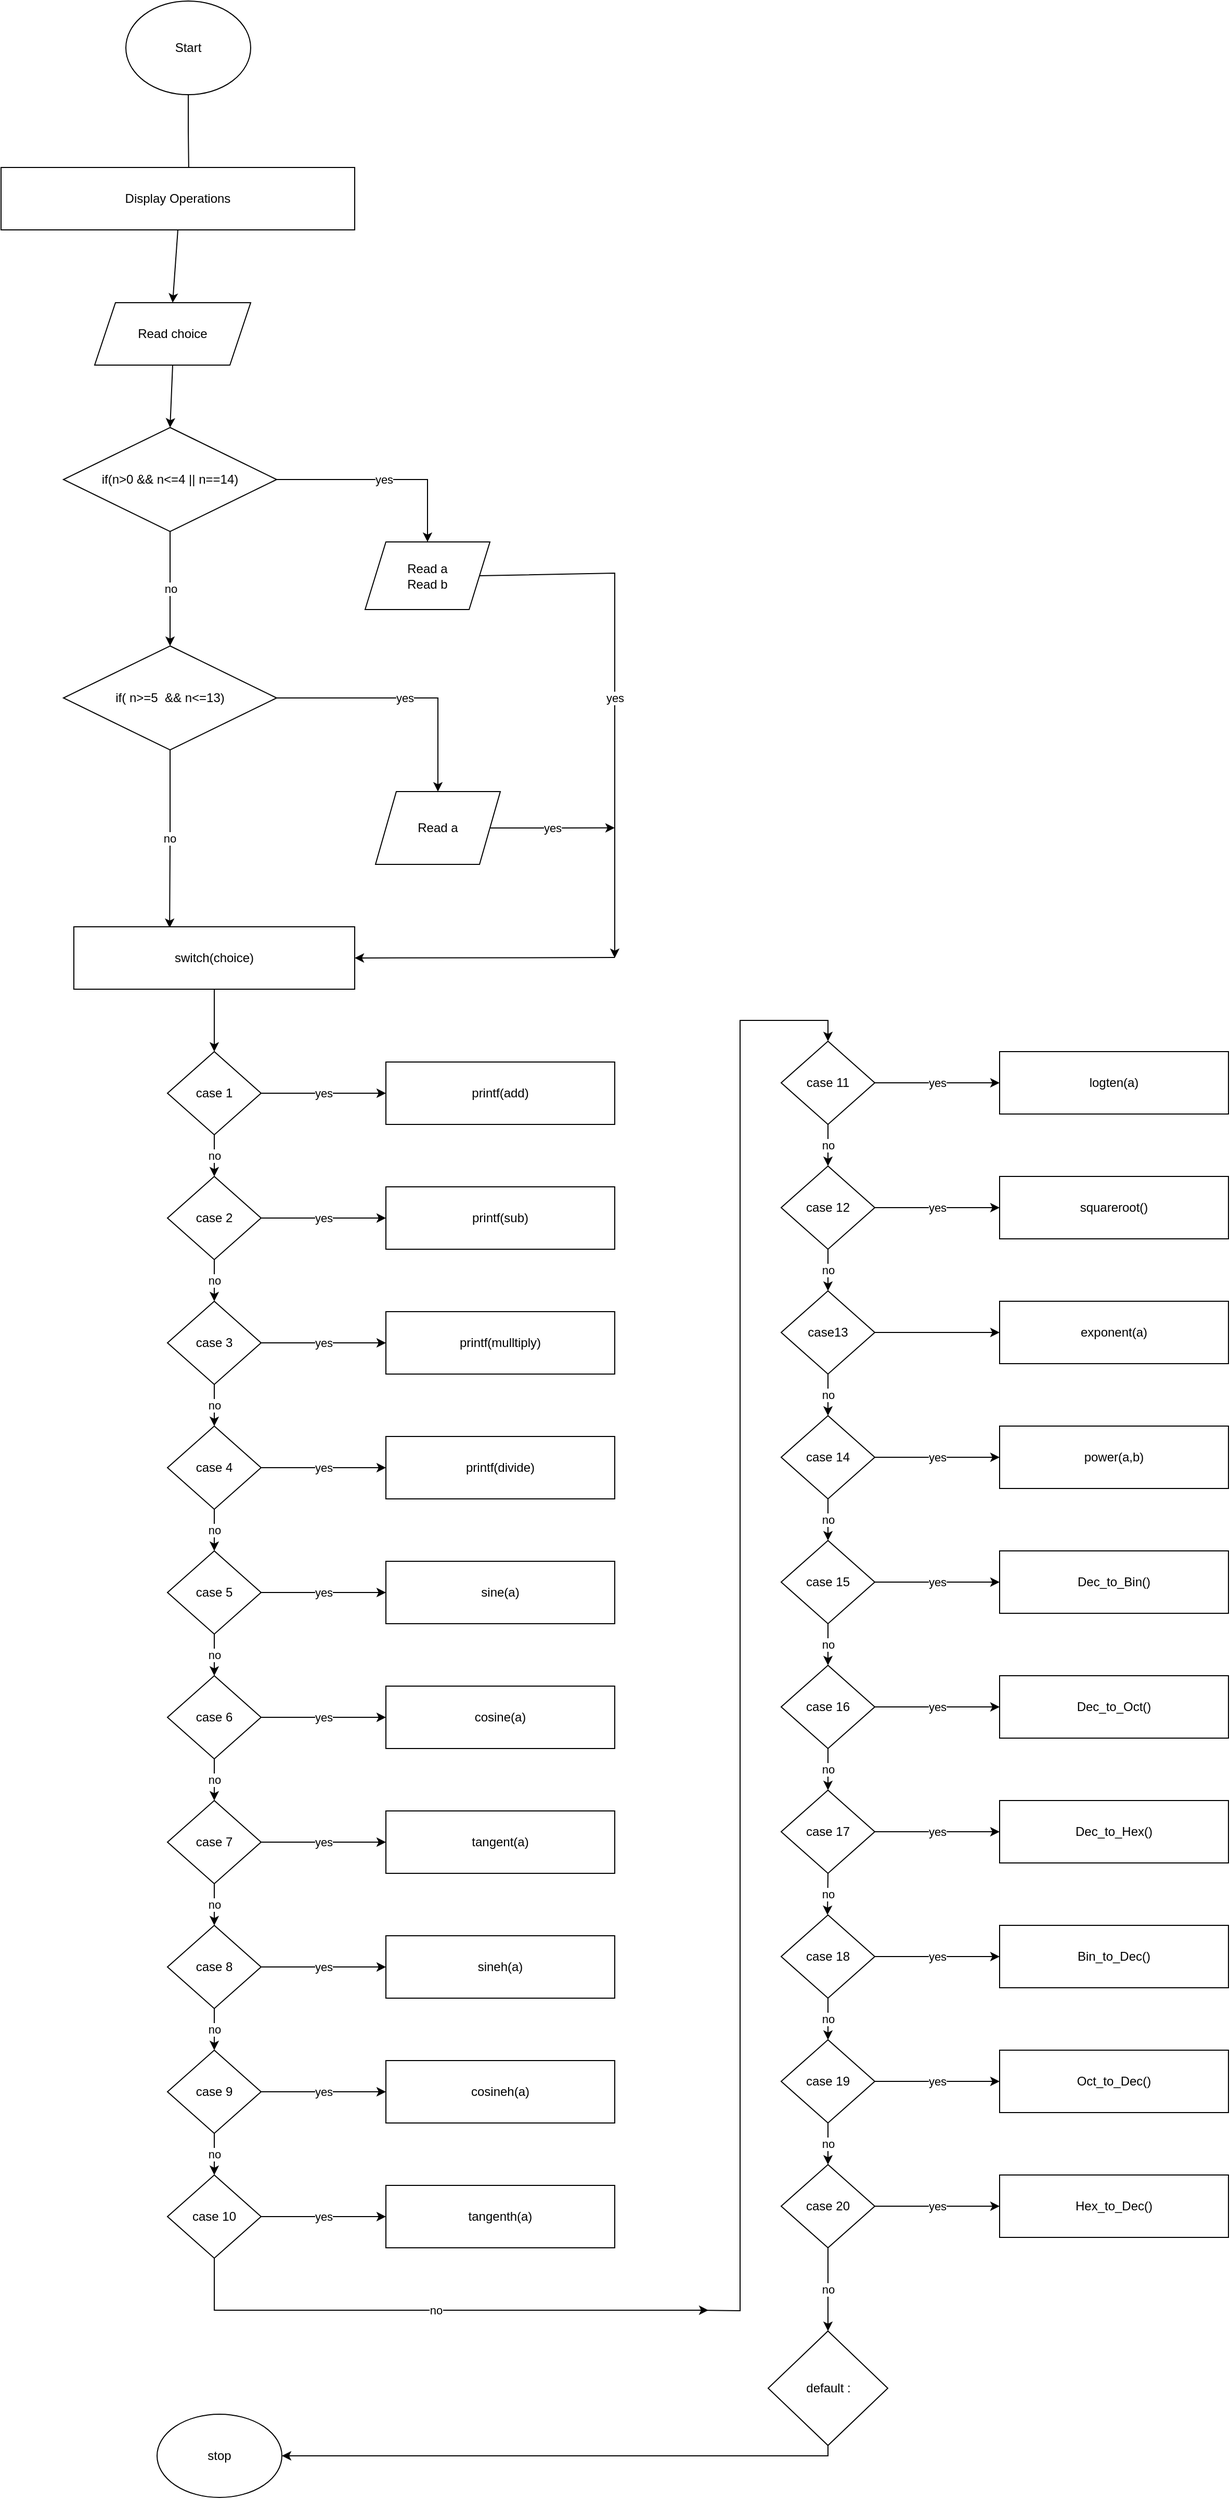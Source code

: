 <mxfile version="17.4.0" type="github"><diagram id="dH4zpt-dySkcV9n_ozP4" name="Page-1"><mxGraphModel dx="2287" dy="2995" grid="1" gridSize="10" guides="1" tooltips="1" connect="1" arrows="1" fold="1" page="0" pageScale="1" pageWidth="1200" pageHeight="1600" math="0" shadow="0"><root><mxCell id="0"/><mxCell id="1" parent="0"/><mxCell id="H8aK6nbUv7Lkt6vLbVXH-457" style="edgeStyle=orthogonalEdgeStyle;rounded=0;orthogonalLoop=1;jettySize=auto;html=1;exitX=0.5;exitY=1;exitDx=0;exitDy=0;entryX=0.531;entryY=0.167;entryDx=0;entryDy=0;entryPerimeter=0;" edge="1" parent="1" source="H8aK6nbUv7Lkt6vLbVXH-1" target="H8aK6nbUv7Lkt6vLbVXH-2"><mxGeometry relative="1" as="geometry"/></mxCell><mxCell id="H8aK6nbUv7Lkt6vLbVXH-1" value="Start" style="ellipse;whiteSpace=wrap;html=1;" vertex="1" parent="1"><mxGeometry x="-30" y="-1800" width="120" height="90" as="geometry"/></mxCell><mxCell id="H8aK6nbUv7Lkt6vLbVXH-528" style="edgeStyle=none;rounded=0;orthogonalLoop=1;jettySize=auto;html=1;exitX=0.5;exitY=1;exitDx=0;exitDy=0;entryX=0.5;entryY=0;entryDx=0;entryDy=0;" edge="1" parent="1" source="H8aK6nbUv7Lkt6vLbVXH-2" target="H8aK6nbUv7Lkt6vLbVXH-3"><mxGeometry relative="1" as="geometry"/></mxCell><mxCell id="H8aK6nbUv7Lkt6vLbVXH-2" value="Display Operations" style="rounded=0;whiteSpace=wrap;html=1;" vertex="1" parent="1"><mxGeometry x="-150" y="-1640" width="340" height="60" as="geometry"/></mxCell><mxCell id="H8aK6nbUv7Lkt6vLbVXH-527" style="edgeStyle=none;rounded=0;orthogonalLoop=1;jettySize=auto;html=1;exitX=0.5;exitY=1;exitDx=0;exitDy=0;entryX=0.5;entryY=0;entryDx=0;entryDy=0;" edge="1" parent="1" source="H8aK6nbUv7Lkt6vLbVXH-3" target="H8aK6nbUv7Lkt6vLbVXH-4"><mxGeometry relative="1" as="geometry"/></mxCell><mxCell id="H8aK6nbUv7Lkt6vLbVXH-3" value="Read choice" style="shape=parallelogram;perimeter=parallelogramPerimeter;whiteSpace=wrap;html=1;fixedSize=1;" vertex="1" parent="1"><mxGeometry x="-60" y="-1510" width="150" height="60" as="geometry"/></mxCell><mxCell id="H8aK6nbUv7Lkt6vLbVXH-461" value="yes" style="edgeStyle=orthogonalEdgeStyle;rounded=0;orthogonalLoop=1;jettySize=auto;html=1;exitX=1;exitY=0.5;exitDx=0;exitDy=0;entryX=0.5;entryY=0;entryDx=0;entryDy=0;" edge="1" parent="1" source="H8aK6nbUv7Lkt6vLbVXH-4" target="H8aK6nbUv7Lkt6vLbVXH-6"><mxGeometry relative="1" as="geometry"/></mxCell><mxCell id="H8aK6nbUv7Lkt6vLbVXH-462" value="no" style="edgeStyle=orthogonalEdgeStyle;rounded=0;orthogonalLoop=1;jettySize=auto;html=1;exitX=0.5;exitY=1;exitDx=0;exitDy=0;entryX=0.5;entryY=0;entryDx=0;entryDy=0;" edge="1" parent="1" source="H8aK6nbUv7Lkt6vLbVXH-4" target="H8aK6nbUv7Lkt6vLbVXH-8"><mxGeometry relative="1" as="geometry"/></mxCell><mxCell id="H8aK6nbUv7Lkt6vLbVXH-4" value="if(n&amp;gt;0 &amp;amp;&amp;amp; n&amp;lt;=4 || n==14)" style="rhombus;whiteSpace=wrap;html=1;" vertex="1" parent="1"><mxGeometry x="-90" y="-1390" width="205" height="100" as="geometry"/></mxCell><mxCell id="H8aK6nbUv7Lkt6vLbVXH-467" value="yes" style="rounded=0;orthogonalLoop=1;jettySize=auto;html=1;exitX=1;exitY=0.5;exitDx=0;exitDy=0;" edge="1" parent="1" source="H8aK6nbUv7Lkt6vLbVXH-6"><mxGeometry relative="1" as="geometry"><mxPoint x="440" y="-880" as="targetPoint"/><Array as="points"><mxPoint x="440" y="-1250"/></Array></mxGeometry></mxCell><mxCell id="H8aK6nbUv7Lkt6vLbVXH-6" value="Read a&lt;br&gt;Read b" style="shape=parallelogram;perimeter=parallelogramPerimeter;whiteSpace=wrap;html=1;fixedSize=1;" vertex="1" parent="1"><mxGeometry x="200" y="-1280" width="120" height="65" as="geometry"/></mxCell><mxCell id="H8aK6nbUv7Lkt6vLbVXH-469" value="yes" style="edgeStyle=orthogonalEdgeStyle;rounded=0;orthogonalLoop=1;jettySize=auto;html=1;exitX=1;exitY=0.5;exitDx=0;exitDy=0;" edge="1" parent="1" source="H8aK6nbUv7Lkt6vLbVXH-7"><mxGeometry relative="1" as="geometry"><mxPoint x="440" y="-1005.077" as="targetPoint"/></mxGeometry></mxCell><mxCell id="H8aK6nbUv7Lkt6vLbVXH-7" value="Read a" style="shape=parallelogram;perimeter=parallelogramPerimeter;whiteSpace=wrap;html=1;fixedSize=1;" vertex="1" parent="1"><mxGeometry x="210" y="-1040" width="120" height="70" as="geometry"/></mxCell><mxCell id="H8aK6nbUv7Lkt6vLbVXH-463" value="no" style="edgeStyle=orthogonalEdgeStyle;rounded=0;orthogonalLoop=1;jettySize=auto;html=1;exitX=0.5;exitY=1;exitDx=0;exitDy=0;entryX=0.341;entryY=0.018;entryDx=0;entryDy=0;entryPerimeter=0;" edge="1" parent="1" source="H8aK6nbUv7Lkt6vLbVXH-8" target="H8aK6nbUv7Lkt6vLbVXH-9"><mxGeometry relative="1" as="geometry"/></mxCell><mxCell id="H8aK6nbUv7Lkt6vLbVXH-470" value="yes" style="edgeStyle=orthogonalEdgeStyle;rounded=0;orthogonalLoop=1;jettySize=auto;html=1;exitX=1;exitY=0.5;exitDx=0;exitDy=0;entryX=0.5;entryY=0;entryDx=0;entryDy=0;" edge="1" parent="1" source="H8aK6nbUv7Lkt6vLbVXH-8" target="H8aK6nbUv7Lkt6vLbVXH-7"><mxGeometry relative="1" as="geometry"/></mxCell><mxCell id="H8aK6nbUv7Lkt6vLbVXH-8" value="if( n&amp;gt;=5&amp;nbsp; &amp;amp;&amp;amp; n&amp;lt;=13)" style="rhombus;whiteSpace=wrap;html=1;" vertex="1" parent="1"><mxGeometry x="-90" y="-1180" width="205" height="100" as="geometry"/></mxCell><mxCell id="H8aK6nbUv7Lkt6vLbVXH-464" style="edgeStyle=orthogonalEdgeStyle;rounded=0;orthogonalLoop=1;jettySize=auto;html=1;exitX=0.5;exitY=1;exitDx=0;exitDy=0;entryX=0.5;entryY=0;entryDx=0;entryDy=0;" edge="1" parent="1" source="H8aK6nbUv7Lkt6vLbVXH-9" target="H8aK6nbUv7Lkt6vLbVXH-10"><mxGeometry relative="1" as="geometry"/></mxCell><mxCell id="H8aK6nbUv7Lkt6vLbVXH-473" style="edgeStyle=orthogonalEdgeStyle;rounded=0;orthogonalLoop=1;jettySize=auto;html=1;exitX=1;exitY=0.5;exitDx=0;exitDy=0;entryX=1;entryY=0.5;entryDx=0;entryDy=0;" edge="1" parent="1" target="H8aK6nbUv7Lkt6vLbVXH-9"><mxGeometry relative="1" as="geometry"><mxPoint x="440" y="-880.462" as="sourcePoint"/></mxGeometry></mxCell><mxCell id="H8aK6nbUv7Lkt6vLbVXH-9" value="switch(choice)" style="rounded=0;whiteSpace=wrap;html=1;" vertex="1" parent="1"><mxGeometry x="-80" y="-910" width="270" height="60" as="geometry"/></mxCell><mxCell id="H8aK6nbUv7Lkt6vLbVXH-474" value="no" style="edgeStyle=none;rounded=0;orthogonalLoop=1;jettySize=auto;html=1;exitX=0.5;exitY=1;exitDx=0;exitDy=0;entryX=0.5;entryY=0;entryDx=0;entryDy=0;" edge="1" parent="1" source="H8aK6nbUv7Lkt6vLbVXH-10" target="H8aK6nbUv7Lkt6vLbVXH-11"><mxGeometry relative="1" as="geometry"/></mxCell><mxCell id="H8aK6nbUv7Lkt6vLbVXH-505" value="yes" style="edgeStyle=none;rounded=0;orthogonalLoop=1;jettySize=auto;html=1;exitX=1;exitY=0.5;exitDx=0;exitDy=0;entryX=0;entryY=0.5;entryDx=0;entryDy=0;" edge="1" parent="1" source="H8aK6nbUv7Lkt6vLbVXH-10" target="H8aK6nbUv7Lkt6vLbVXH-423"><mxGeometry relative="1" as="geometry"/></mxCell><mxCell id="H8aK6nbUv7Lkt6vLbVXH-10" value="case 1" style="rhombus;whiteSpace=wrap;html=1;" vertex="1" parent="1"><mxGeometry x="10" y="-790" width="90" height="80" as="geometry"/></mxCell><mxCell id="H8aK6nbUv7Lkt6vLbVXH-475" value="no" style="edgeStyle=none;rounded=0;orthogonalLoop=1;jettySize=auto;html=1;exitX=0.5;exitY=1;exitDx=0;exitDy=0;entryX=0.5;entryY=0;entryDx=0;entryDy=0;" edge="1" parent="1" source="H8aK6nbUv7Lkt6vLbVXH-11" target="H8aK6nbUv7Lkt6vLbVXH-393"><mxGeometry relative="1" as="geometry"/></mxCell><mxCell id="H8aK6nbUv7Lkt6vLbVXH-506" value="yes" style="edgeStyle=none;rounded=0;orthogonalLoop=1;jettySize=auto;html=1;exitX=1;exitY=0.5;exitDx=0;exitDy=0;entryX=0;entryY=0.5;entryDx=0;entryDy=0;" edge="1" parent="1" source="H8aK6nbUv7Lkt6vLbVXH-11" target="H8aK6nbUv7Lkt6vLbVXH-424"><mxGeometry relative="1" as="geometry"/></mxCell><mxCell id="H8aK6nbUv7Lkt6vLbVXH-11" value="case 2" style="rhombus;whiteSpace=wrap;html=1;" vertex="1" parent="1"><mxGeometry x="10" y="-670" width="90" height="80" as="geometry"/></mxCell><mxCell id="H8aK6nbUv7Lkt6vLbVXH-476" value="no" style="edgeStyle=none;rounded=0;orthogonalLoop=1;jettySize=auto;html=1;exitX=0.5;exitY=1;exitDx=0;exitDy=0;entryX=0.5;entryY=0;entryDx=0;entryDy=0;" edge="1" parent="1" source="H8aK6nbUv7Lkt6vLbVXH-393" target="H8aK6nbUv7Lkt6vLbVXH-394"><mxGeometry relative="1" as="geometry"/></mxCell><mxCell id="H8aK6nbUv7Lkt6vLbVXH-507" value="yes" style="edgeStyle=none;rounded=0;orthogonalLoop=1;jettySize=auto;html=1;exitX=1;exitY=0.5;exitDx=0;exitDy=0;entryX=0;entryY=0.5;entryDx=0;entryDy=0;" edge="1" parent="1" source="H8aK6nbUv7Lkt6vLbVXH-393" target="H8aK6nbUv7Lkt6vLbVXH-425"><mxGeometry relative="1" as="geometry"/></mxCell><mxCell id="H8aK6nbUv7Lkt6vLbVXH-393" value="case 3" style="rhombus;whiteSpace=wrap;html=1;" vertex="1" parent="1"><mxGeometry x="10" y="-550" width="90" height="80" as="geometry"/></mxCell><mxCell id="H8aK6nbUv7Lkt6vLbVXH-477" value="no" style="edgeStyle=none;rounded=0;orthogonalLoop=1;jettySize=auto;html=1;exitX=0.5;exitY=1;exitDx=0;exitDy=0;entryX=0.5;entryY=0;entryDx=0;entryDy=0;" edge="1" parent="1" source="H8aK6nbUv7Lkt6vLbVXH-394" target="H8aK6nbUv7Lkt6vLbVXH-397"><mxGeometry relative="1" as="geometry"/></mxCell><mxCell id="H8aK6nbUv7Lkt6vLbVXH-508" value="yes" style="edgeStyle=none;rounded=0;orthogonalLoop=1;jettySize=auto;html=1;exitX=1;exitY=0.5;exitDx=0;exitDy=0;entryX=0;entryY=0.5;entryDx=0;entryDy=0;" edge="1" parent="1" source="H8aK6nbUv7Lkt6vLbVXH-394" target="H8aK6nbUv7Lkt6vLbVXH-426"><mxGeometry relative="1" as="geometry"/></mxCell><mxCell id="H8aK6nbUv7Lkt6vLbVXH-394" value="case 4" style="rhombus;whiteSpace=wrap;html=1;" vertex="1" parent="1"><mxGeometry x="10" y="-430" width="90" height="80" as="geometry"/></mxCell><mxCell id="H8aK6nbUv7Lkt6vLbVXH-479" value="no" style="edgeStyle=none;rounded=0;orthogonalLoop=1;jettySize=auto;html=1;exitX=0.5;exitY=1;exitDx=0;exitDy=0;" edge="1" parent="1" source="H8aK6nbUv7Lkt6vLbVXH-397" target="H8aK6nbUv7Lkt6vLbVXH-418"><mxGeometry relative="1" as="geometry"/></mxCell><mxCell id="H8aK6nbUv7Lkt6vLbVXH-509" value="yes" style="edgeStyle=none;rounded=0;orthogonalLoop=1;jettySize=auto;html=1;exitX=1;exitY=0.5;exitDx=0;exitDy=0;entryX=0;entryY=0.5;entryDx=0;entryDy=0;" edge="1" parent="1" source="H8aK6nbUv7Lkt6vLbVXH-397" target="H8aK6nbUv7Lkt6vLbVXH-427"><mxGeometry relative="1" as="geometry"/></mxCell><mxCell id="H8aK6nbUv7Lkt6vLbVXH-397" value="case 5" style="rhombus;whiteSpace=wrap;html=1;" vertex="1" parent="1"><mxGeometry x="10" y="-310" width="90" height="80" as="geometry"/></mxCell><mxCell id="H8aK6nbUv7Lkt6vLbVXH-480" value="no" style="edgeStyle=none;rounded=0;orthogonalLoop=1;jettySize=auto;html=1;exitX=0.5;exitY=1;exitDx=0;exitDy=0;entryX=0.5;entryY=0;entryDx=0;entryDy=0;" edge="1" parent="1" source="H8aK6nbUv7Lkt6vLbVXH-418" target="H8aK6nbUv7Lkt6vLbVXH-419"><mxGeometry relative="1" as="geometry"/></mxCell><mxCell id="H8aK6nbUv7Lkt6vLbVXH-510" value="yes" style="edgeStyle=none;rounded=0;orthogonalLoop=1;jettySize=auto;html=1;exitX=1;exitY=0.5;exitDx=0;exitDy=0;entryX=0;entryY=0.5;entryDx=0;entryDy=0;" edge="1" parent="1" source="H8aK6nbUv7Lkt6vLbVXH-418" target="H8aK6nbUv7Lkt6vLbVXH-428"><mxGeometry relative="1" as="geometry"/></mxCell><mxCell id="H8aK6nbUv7Lkt6vLbVXH-418" value="case 6" style="rhombus;whiteSpace=wrap;html=1;" vertex="1" parent="1"><mxGeometry x="10" y="-190" width="90" height="80" as="geometry"/></mxCell><mxCell id="H8aK6nbUv7Lkt6vLbVXH-481" value="no" style="edgeStyle=none;rounded=0;orthogonalLoop=1;jettySize=auto;html=1;" edge="1" parent="1" source="H8aK6nbUv7Lkt6vLbVXH-419" target="H8aK6nbUv7Lkt6vLbVXH-420"><mxGeometry relative="1" as="geometry"/></mxCell><mxCell id="H8aK6nbUv7Lkt6vLbVXH-511" value="yes" style="edgeStyle=none;rounded=0;orthogonalLoop=1;jettySize=auto;html=1;exitX=1;exitY=0.5;exitDx=0;exitDy=0;entryX=0;entryY=0.5;entryDx=0;entryDy=0;" edge="1" parent="1" source="H8aK6nbUv7Lkt6vLbVXH-419" target="H8aK6nbUv7Lkt6vLbVXH-429"><mxGeometry relative="1" as="geometry"/></mxCell><mxCell id="H8aK6nbUv7Lkt6vLbVXH-419" value="case 7" style="rhombus;whiteSpace=wrap;html=1;" vertex="1" parent="1"><mxGeometry x="10" y="-70" width="90" height="80" as="geometry"/></mxCell><mxCell id="H8aK6nbUv7Lkt6vLbVXH-482" value="no" style="edgeStyle=none;rounded=0;orthogonalLoop=1;jettySize=auto;html=1;exitX=0.5;exitY=1;exitDx=0;exitDy=0;entryX=0.5;entryY=0;entryDx=0;entryDy=0;" edge="1" parent="1" source="H8aK6nbUv7Lkt6vLbVXH-420" target="H8aK6nbUv7Lkt6vLbVXH-421"><mxGeometry relative="1" as="geometry"/></mxCell><mxCell id="H8aK6nbUv7Lkt6vLbVXH-512" value="yes" style="edgeStyle=none;rounded=0;orthogonalLoop=1;jettySize=auto;html=1;exitX=1;exitY=0.5;exitDx=0;exitDy=0;entryX=0;entryY=0.5;entryDx=0;entryDy=0;" edge="1" parent="1" source="H8aK6nbUv7Lkt6vLbVXH-420" target="H8aK6nbUv7Lkt6vLbVXH-430"><mxGeometry relative="1" as="geometry"/></mxCell><mxCell id="H8aK6nbUv7Lkt6vLbVXH-420" value="case 8" style="rhombus;whiteSpace=wrap;html=1;" vertex="1" parent="1"><mxGeometry x="10" y="50" width="90" height="80" as="geometry"/></mxCell><mxCell id="H8aK6nbUv7Lkt6vLbVXH-484" value="no" style="edgeStyle=none;rounded=0;orthogonalLoop=1;jettySize=auto;html=1;exitX=0.5;exitY=1;exitDx=0;exitDy=0;entryX=0.5;entryY=0;entryDx=0;entryDy=0;" edge="1" parent="1" source="H8aK6nbUv7Lkt6vLbVXH-421" target="H8aK6nbUv7Lkt6vLbVXH-422"><mxGeometry relative="1" as="geometry"/></mxCell><mxCell id="H8aK6nbUv7Lkt6vLbVXH-513" value="yes" style="edgeStyle=none;rounded=0;orthogonalLoop=1;jettySize=auto;html=1;exitX=1;exitY=0.5;exitDx=0;exitDy=0;entryX=0;entryY=0.5;entryDx=0;entryDy=0;" edge="1" parent="1" source="H8aK6nbUv7Lkt6vLbVXH-421" target="H8aK6nbUv7Lkt6vLbVXH-431"><mxGeometry relative="1" as="geometry"/></mxCell><mxCell id="H8aK6nbUv7Lkt6vLbVXH-421" value="case 9" style="rhombus;whiteSpace=wrap;html=1;" vertex="1" parent="1"><mxGeometry x="10" y="170" width="90" height="80" as="geometry"/></mxCell><mxCell id="H8aK6nbUv7Lkt6vLbVXH-489" value="no" style="rounded=0;orthogonalLoop=1;jettySize=auto;html=1;exitX=0.5;exitY=1;exitDx=0;exitDy=0;" edge="1" parent="1" source="H8aK6nbUv7Lkt6vLbVXH-422"><mxGeometry relative="1" as="geometry"><mxPoint x="530" y="420" as="targetPoint"/><Array as="points"><mxPoint x="55" y="420"/></Array></mxGeometry></mxCell><mxCell id="H8aK6nbUv7Lkt6vLbVXH-514" value="yes" style="edgeStyle=none;rounded=0;orthogonalLoop=1;jettySize=auto;html=1;exitX=1;exitY=0.5;exitDx=0;exitDy=0;entryX=0;entryY=0.5;entryDx=0;entryDy=0;" edge="1" parent="1" source="H8aK6nbUv7Lkt6vLbVXH-422" target="H8aK6nbUv7Lkt6vLbVXH-432"><mxGeometry relative="1" as="geometry"/></mxCell><mxCell id="H8aK6nbUv7Lkt6vLbVXH-422" value="case 10" style="rhombus;whiteSpace=wrap;html=1;" vertex="1" parent="1"><mxGeometry x="10" y="290" width="90" height="80" as="geometry"/></mxCell><mxCell id="H8aK6nbUv7Lkt6vLbVXH-423" value="printf(add)" style="rounded=0;whiteSpace=wrap;html=1;" vertex="1" parent="1"><mxGeometry x="220" y="-780" width="220" height="60" as="geometry"/></mxCell><mxCell id="H8aK6nbUv7Lkt6vLbVXH-424" value="printf(sub)" style="rounded=0;whiteSpace=wrap;html=1;" vertex="1" parent="1"><mxGeometry x="220" y="-660" width="220" height="60" as="geometry"/></mxCell><mxCell id="H8aK6nbUv7Lkt6vLbVXH-425" value="printf(mulltiply)" style="rounded=0;whiteSpace=wrap;html=1;" vertex="1" parent="1"><mxGeometry x="220" y="-540" width="220" height="60" as="geometry"/></mxCell><mxCell id="H8aK6nbUv7Lkt6vLbVXH-426" value="printf(divide)" style="rounded=0;whiteSpace=wrap;html=1;" vertex="1" parent="1"><mxGeometry x="220" y="-420" width="220" height="60" as="geometry"/></mxCell><mxCell id="H8aK6nbUv7Lkt6vLbVXH-427" value="sine(a)" style="rounded=0;whiteSpace=wrap;html=1;" vertex="1" parent="1"><mxGeometry x="220" y="-300" width="220" height="60" as="geometry"/></mxCell><mxCell id="H8aK6nbUv7Lkt6vLbVXH-428" value="cosine(a)" style="rounded=0;whiteSpace=wrap;html=1;" vertex="1" parent="1"><mxGeometry x="220" y="-180" width="220" height="60" as="geometry"/></mxCell><mxCell id="H8aK6nbUv7Lkt6vLbVXH-429" value="tangent(a)" style="rounded=0;whiteSpace=wrap;html=1;" vertex="1" parent="1"><mxGeometry x="220" y="-60" width="220" height="60" as="geometry"/></mxCell><mxCell id="H8aK6nbUv7Lkt6vLbVXH-430" value="sineh(a)" style="rounded=0;whiteSpace=wrap;html=1;" vertex="1" parent="1"><mxGeometry x="220" y="60" width="220" height="60" as="geometry"/></mxCell><mxCell id="H8aK6nbUv7Lkt6vLbVXH-431" value="cosineh(a)" style="rounded=0;whiteSpace=wrap;html=1;" vertex="1" parent="1"><mxGeometry x="220" y="180" width="220" height="60" as="geometry"/></mxCell><mxCell id="H8aK6nbUv7Lkt6vLbVXH-432" value="tangenth(a)" style="rounded=0;whiteSpace=wrap;html=1;" vertex="1" parent="1"><mxGeometry x="220" y="300" width="220" height="60" as="geometry"/></mxCell><mxCell id="H8aK6nbUv7Lkt6vLbVXH-486" style="edgeStyle=orthogonalEdgeStyle;rounded=0;orthogonalLoop=1;jettySize=auto;html=1;exitX=0.5;exitY=0;exitDx=0;exitDy=0;entryX=0.5;entryY=0;entryDx=0;entryDy=0;" edge="1" parent="1" target="H8aK6nbUv7Lkt6vLbVXH-433"><mxGeometry relative="1" as="geometry"><mxPoint x="520" y="420" as="sourcePoint"/></mxGeometry></mxCell><mxCell id="H8aK6nbUv7Lkt6vLbVXH-491" value="no" style="edgeStyle=none;rounded=0;orthogonalLoop=1;jettySize=auto;html=1;exitX=0.5;exitY=1;exitDx=0;exitDy=0;entryX=0.5;entryY=0;entryDx=0;entryDy=0;" edge="1" parent="1" source="H8aK6nbUv7Lkt6vLbVXH-433" target="H8aK6nbUv7Lkt6vLbVXH-434"><mxGeometry relative="1" as="geometry"/></mxCell><mxCell id="H8aK6nbUv7Lkt6vLbVXH-515" value="yes" style="edgeStyle=none;rounded=0;orthogonalLoop=1;jettySize=auto;html=1;exitX=1;exitY=0.5;exitDx=0;exitDy=0;" edge="1" parent="1" source="H8aK6nbUv7Lkt6vLbVXH-433" target="H8aK6nbUv7Lkt6vLbVXH-443"><mxGeometry relative="1" as="geometry"/></mxCell><mxCell id="H8aK6nbUv7Lkt6vLbVXH-433" value="case 11" style="rhombus;whiteSpace=wrap;html=1;" vertex="1" parent="1"><mxGeometry x="600" y="-800" width="90" height="80" as="geometry"/></mxCell><mxCell id="H8aK6nbUv7Lkt6vLbVXH-492" value="no" style="edgeStyle=none;rounded=0;orthogonalLoop=1;jettySize=auto;html=1;exitX=0.5;exitY=1;exitDx=0;exitDy=0;entryX=0.5;entryY=0;entryDx=0;entryDy=0;" edge="1" parent="1" source="H8aK6nbUv7Lkt6vLbVXH-434" target="H8aK6nbUv7Lkt6vLbVXH-435"><mxGeometry relative="1" as="geometry"/></mxCell><mxCell id="H8aK6nbUv7Lkt6vLbVXH-516" value="yes" style="edgeStyle=none;rounded=0;orthogonalLoop=1;jettySize=auto;html=1;exitX=1;exitY=0.5;exitDx=0;exitDy=0;entryX=0;entryY=0.5;entryDx=0;entryDy=0;" edge="1" parent="1" source="H8aK6nbUv7Lkt6vLbVXH-434" target="H8aK6nbUv7Lkt6vLbVXH-444"><mxGeometry relative="1" as="geometry"/></mxCell><mxCell id="H8aK6nbUv7Lkt6vLbVXH-434" value="case 12" style="rhombus;whiteSpace=wrap;html=1;" vertex="1" parent="1"><mxGeometry x="600" y="-680" width="90" height="80" as="geometry"/></mxCell><mxCell id="H8aK6nbUv7Lkt6vLbVXH-493" value="no" style="edgeStyle=none;rounded=0;orthogonalLoop=1;jettySize=auto;html=1;exitX=0.5;exitY=1;exitDx=0;exitDy=0;entryX=0.5;entryY=0;entryDx=0;entryDy=0;" edge="1" parent="1" source="H8aK6nbUv7Lkt6vLbVXH-435" target="H8aK6nbUv7Lkt6vLbVXH-436"><mxGeometry relative="1" as="geometry"/></mxCell><mxCell id="H8aK6nbUv7Lkt6vLbVXH-517" style="edgeStyle=none;rounded=0;orthogonalLoop=1;jettySize=auto;html=1;exitX=1;exitY=0.5;exitDx=0;exitDy=0;entryX=0;entryY=0.5;entryDx=0;entryDy=0;" edge="1" parent="1" source="H8aK6nbUv7Lkt6vLbVXH-435" target="H8aK6nbUv7Lkt6vLbVXH-445"><mxGeometry relative="1" as="geometry"/></mxCell><mxCell id="H8aK6nbUv7Lkt6vLbVXH-435" value="case13" style="rhombus;whiteSpace=wrap;html=1;" vertex="1" parent="1"><mxGeometry x="600" y="-560" width="90" height="80" as="geometry"/></mxCell><mxCell id="H8aK6nbUv7Lkt6vLbVXH-494" value="no" style="edgeStyle=none;rounded=0;orthogonalLoop=1;jettySize=auto;html=1;exitX=0.5;exitY=1;exitDx=0;exitDy=0;entryX=0.5;entryY=0;entryDx=0;entryDy=0;" edge="1" parent="1" source="H8aK6nbUv7Lkt6vLbVXH-436" target="H8aK6nbUv7Lkt6vLbVXH-437"><mxGeometry relative="1" as="geometry"/></mxCell><mxCell id="H8aK6nbUv7Lkt6vLbVXH-518" value="yes" style="edgeStyle=none;rounded=0;orthogonalLoop=1;jettySize=auto;html=1;exitX=1;exitY=0.5;exitDx=0;exitDy=0;entryX=0;entryY=0.5;entryDx=0;entryDy=0;" edge="1" parent="1" source="H8aK6nbUv7Lkt6vLbVXH-436" target="H8aK6nbUv7Lkt6vLbVXH-446"><mxGeometry relative="1" as="geometry"/></mxCell><mxCell id="H8aK6nbUv7Lkt6vLbVXH-436" value="case 14" style="rhombus;whiteSpace=wrap;html=1;" vertex="1" parent="1"><mxGeometry x="600" y="-440" width="90" height="80" as="geometry"/></mxCell><mxCell id="H8aK6nbUv7Lkt6vLbVXH-495" value="no" style="edgeStyle=none;rounded=0;orthogonalLoop=1;jettySize=auto;html=1;exitX=0.5;exitY=1;exitDx=0;exitDy=0;entryX=0.5;entryY=0;entryDx=0;entryDy=0;" edge="1" parent="1" source="H8aK6nbUv7Lkt6vLbVXH-437" target="H8aK6nbUv7Lkt6vLbVXH-438"><mxGeometry relative="1" as="geometry"/></mxCell><mxCell id="H8aK6nbUv7Lkt6vLbVXH-519" value="yes" style="edgeStyle=none;rounded=0;orthogonalLoop=1;jettySize=auto;html=1;exitX=1;exitY=0.5;exitDx=0;exitDy=0;entryX=0;entryY=0.5;entryDx=0;entryDy=0;" edge="1" parent="1" source="H8aK6nbUv7Lkt6vLbVXH-437" target="H8aK6nbUv7Lkt6vLbVXH-447"><mxGeometry relative="1" as="geometry"/></mxCell><mxCell id="H8aK6nbUv7Lkt6vLbVXH-437" value="case 15" style="rhombus;whiteSpace=wrap;html=1;" vertex="1" parent="1"><mxGeometry x="600" y="-320" width="90" height="80" as="geometry"/></mxCell><mxCell id="H8aK6nbUv7Lkt6vLbVXH-496" value="no" style="edgeStyle=none;rounded=0;orthogonalLoop=1;jettySize=auto;html=1;exitX=0.5;exitY=1;exitDx=0;exitDy=0;entryX=0.5;entryY=0;entryDx=0;entryDy=0;" edge="1" parent="1" source="H8aK6nbUv7Lkt6vLbVXH-438" target="H8aK6nbUv7Lkt6vLbVXH-439"><mxGeometry relative="1" as="geometry"/></mxCell><mxCell id="H8aK6nbUv7Lkt6vLbVXH-520" value="yes" style="edgeStyle=none;rounded=0;orthogonalLoop=1;jettySize=auto;html=1;exitX=1;exitY=0.5;exitDx=0;exitDy=0;entryX=0;entryY=0.5;entryDx=0;entryDy=0;" edge="1" parent="1" source="H8aK6nbUv7Lkt6vLbVXH-438" target="H8aK6nbUv7Lkt6vLbVXH-448"><mxGeometry relative="1" as="geometry"/></mxCell><mxCell id="H8aK6nbUv7Lkt6vLbVXH-438" value="case 16" style="rhombus;whiteSpace=wrap;html=1;" vertex="1" parent="1"><mxGeometry x="600" y="-200" width="90" height="80" as="geometry"/></mxCell><mxCell id="H8aK6nbUv7Lkt6vLbVXH-498" value="no" style="edgeStyle=none;rounded=0;orthogonalLoop=1;jettySize=auto;html=1;exitX=0.5;exitY=1;exitDx=0;exitDy=0;" edge="1" parent="1" source="H8aK6nbUv7Lkt6vLbVXH-439"><mxGeometry relative="1" as="geometry"><mxPoint x="644.5" y="40" as="targetPoint"/></mxGeometry></mxCell><mxCell id="H8aK6nbUv7Lkt6vLbVXH-521" value="yes" style="edgeStyle=none;rounded=0;orthogonalLoop=1;jettySize=auto;html=1;exitX=1;exitY=0.5;exitDx=0;exitDy=0;entryX=0;entryY=0.5;entryDx=0;entryDy=0;" edge="1" parent="1" source="H8aK6nbUv7Lkt6vLbVXH-439" target="H8aK6nbUv7Lkt6vLbVXH-449"><mxGeometry relative="1" as="geometry"/></mxCell><mxCell id="H8aK6nbUv7Lkt6vLbVXH-439" value="case 17" style="rhombus;whiteSpace=wrap;html=1;" vertex="1" parent="1"><mxGeometry x="600" y="-80" width="90" height="80" as="geometry"/></mxCell><mxCell id="H8aK6nbUv7Lkt6vLbVXH-500" value="no" style="edgeStyle=none;rounded=0;orthogonalLoop=1;jettySize=auto;html=1;exitX=0.5;exitY=1;exitDx=0;exitDy=0;" edge="1" parent="1" source="H8aK6nbUv7Lkt6vLbVXH-440" target="H8aK6nbUv7Lkt6vLbVXH-441"><mxGeometry relative="1" as="geometry"/></mxCell><mxCell id="H8aK6nbUv7Lkt6vLbVXH-522" value="yes" style="edgeStyle=none;rounded=0;orthogonalLoop=1;jettySize=auto;html=1;exitX=1;exitY=0.5;exitDx=0;exitDy=0;entryX=0;entryY=0.5;entryDx=0;entryDy=0;" edge="1" parent="1" source="H8aK6nbUv7Lkt6vLbVXH-440" target="H8aK6nbUv7Lkt6vLbVXH-450"><mxGeometry relative="1" as="geometry"/></mxCell><mxCell id="H8aK6nbUv7Lkt6vLbVXH-440" value="case 18" style="rhombus;whiteSpace=wrap;html=1;" vertex="1" parent="1"><mxGeometry x="600" y="40" width="90" height="80" as="geometry"/></mxCell><mxCell id="H8aK6nbUv7Lkt6vLbVXH-501" value="no" style="edgeStyle=none;rounded=0;orthogonalLoop=1;jettySize=auto;html=1;exitX=0.5;exitY=1;exitDx=0;exitDy=0;entryX=0.5;entryY=0;entryDx=0;entryDy=0;" edge="1" parent="1" source="H8aK6nbUv7Lkt6vLbVXH-441" target="H8aK6nbUv7Lkt6vLbVXH-442"><mxGeometry relative="1" as="geometry"/></mxCell><mxCell id="H8aK6nbUv7Lkt6vLbVXH-523" value="yes" style="edgeStyle=none;rounded=0;orthogonalLoop=1;jettySize=auto;html=1;exitX=1;exitY=0.5;exitDx=0;exitDy=0;entryX=0;entryY=0.5;entryDx=0;entryDy=0;" edge="1" parent="1" source="H8aK6nbUv7Lkt6vLbVXH-441" target="H8aK6nbUv7Lkt6vLbVXH-451"><mxGeometry relative="1" as="geometry"/></mxCell><mxCell id="H8aK6nbUv7Lkt6vLbVXH-441" value="case 19" style="rhombus;whiteSpace=wrap;html=1;" vertex="1" parent="1"><mxGeometry x="600" y="160" width="90" height="80" as="geometry"/></mxCell><mxCell id="H8aK6nbUv7Lkt6vLbVXH-502" value="no" style="edgeStyle=none;rounded=0;orthogonalLoop=1;jettySize=auto;html=1;exitX=0.5;exitY=1;exitDx=0;exitDy=0;entryX=0.5;entryY=0;entryDx=0;entryDy=0;" edge="1" parent="1" source="H8aK6nbUv7Lkt6vLbVXH-442" target="H8aK6nbUv7Lkt6vLbVXH-453"><mxGeometry relative="1" as="geometry"/></mxCell><mxCell id="H8aK6nbUv7Lkt6vLbVXH-524" value="yes" style="edgeStyle=none;rounded=0;orthogonalLoop=1;jettySize=auto;html=1;exitX=1;exitY=0.5;exitDx=0;exitDy=0;entryX=0;entryY=0.5;entryDx=0;entryDy=0;" edge="1" parent="1" source="H8aK6nbUv7Lkt6vLbVXH-442" target="H8aK6nbUv7Lkt6vLbVXH-452"><mxGeometry relative="1" as="geometry"/></mxCell><mxCell id="H8aK6nbUv7Lkt6vLbVXH-442" value="case 20" style="rhombus;whiteSpace=wrap;html=1;" vertex="1" parent="1"><mxGeometry x="600" y="280" width="90" height="80" as="geometry"/></mxCell><mxCell id="H8aK6nbUv7Lkt6vLbVXH-443" value="logten(a)" style="rounded=0;whiteSpace=wrap;html=1;" vertex="1" parent="1"><mxGeometry x="810" y="-790" width="220" height="60" as="geometry"/></mxCell><mxCell id="H8aK6nbUv7Lkt6vLbVXH-444" value="squareroot()" style="rounded=0;whiteSpace=wrap;html=1;" vertex="1" parent="1"><mxGeometry x="810" y="-670" width="220" height="60" as="geometry"/></mxCell><mxCell id="H8aK6nbUv7Lkt6vLbVXH-445" value="exponent(a)" style="rounded=0;whiteSpace=wrap;html=1;" vertex="1" parent="1"><mxGeometry x="810" y="-550" width="220" height="60" as="geometry"/></mxCell><mxCell id="H8aK6nbUv7Lkt6vLbVXH-446" value="power(a,b)" style="rounded=0;whiteSpace=wrap;html=1;" vertex="1" parent="1"><mxGeometry x="810" y="-430" width="220" height="60" as="geometry"/></mxCell><mxCell id="H8aK6nbUv7Lkt6vLbVXH-447" value="Dec_to_Bin()" style="rounded=0;whiteSpace=wrap;html=1;" vertex="1" parent="1"><mxGeometry x="810" y="-310" width="220" height="60" as="geometry"/></mxCell><mxCell id="H8aK6nbUv7Lkt6vLbVXH-448" value="Dec_to_Oct()" style="rounded=0;whiteSpace=wrap;html=1;" vertex="1" parent="1"><mxGeometry x="810" y="-190" width="220" height="60" as="geometry"/></mxCell><mxCell id="H8aK6nbUv7Lkt6vLbVXH-449" value="Dec_to_Hex()" style="rounded=0;whiteSpace=wrap;html=1;" vertex="1" parent="1"><mxGeometry x="810" y="-70" width="220" height="60" as="geometry"/></mxCell><mxCell id="H8aK6nbUv7Lkt6vLbVXH-450" value="Bin_to_Dec()" style="rounded=0;whiteSpace=wrap;html=1;" vertex="1" parent="1"><mxGeometry x="810" y="50" width="220" height="60" as="geometry"/></mxCell><mxCell id="H8aK6nbUv7Lkt6vLbVXH-451" value="Oct_to_Dec()" style="rounded=0;whiteSpace=wrap;html=1;" vertex="1" parent="1"><mxGeometry x="810" y="170" width="220" height="60" as="geometry"/></mxCell><mxCell id="H8aK6nbUv7Lkt6vLbVXH-452" value="Hex_to_Dec()" style="rounded=0;whiteSpace=wrap;html=1;" vertex="1" parent="1"><mxGeometry x="810" y="290" width="220" height="60" as="geometry"/></mxCell><mxCell id="H8aK6nbUv7Lkt6vLbVXH-504" style="edgeStyle=none;rounded=0;orthogonalLoop=1;jettySize=auto;html=1;exitX=0.5;exitY=1;exitDx=0;exitDy=0;entryX=1;entryY=0.5;entryDx=0;entryDy=0;" edge="1" parent="1" source="H8aK6nbUv7Lkt6vLbVXH-453" target="H8aK6nbUv7Lkt6vLbVXH-454"><mxGeometry relative="1" as="geometry"><Array as="points"><mxPoint x="645" y="560"/></Array></mxGeometry></mxCell><mxCell id="H8aK6nbUv7Lkt6vLbVXH-453" value="default :" style="rhombus;whiteSpace=wrap;html=1;" vertex="1" parent="1"><mxGeometry x="587.5" y="440" width="115" height="110" as="geometry"/></mxCell><mxCell id="H8aK6nbUv7Lkt6vLbVXH-454" value="stop" style="ellipse;whiteSpace=wrap;html=1;" vertex="1" parent="1"><mxGeometry y="520" width="120" height="80" as="geometry"/></mxCell><mxCell id="H8aK6nbUv7Lkt6vLbVXH-497" style="edgeStyle=none;rounded=0;orthogonalLoop=1;jettySize=auto;html=1;entryX=0.5;entryY=0;entryDx=0;entryDy=0;" edge="1" parent="1" source="H8aK6nbUv7Lkt6vLbVXH-440" target="H8aK6nbUv7Lkt6vLbVXH-440"><mxGeometry relative="1" as="geometry"/></mxCell></root></mxGraphModel></diagram></mxfile>